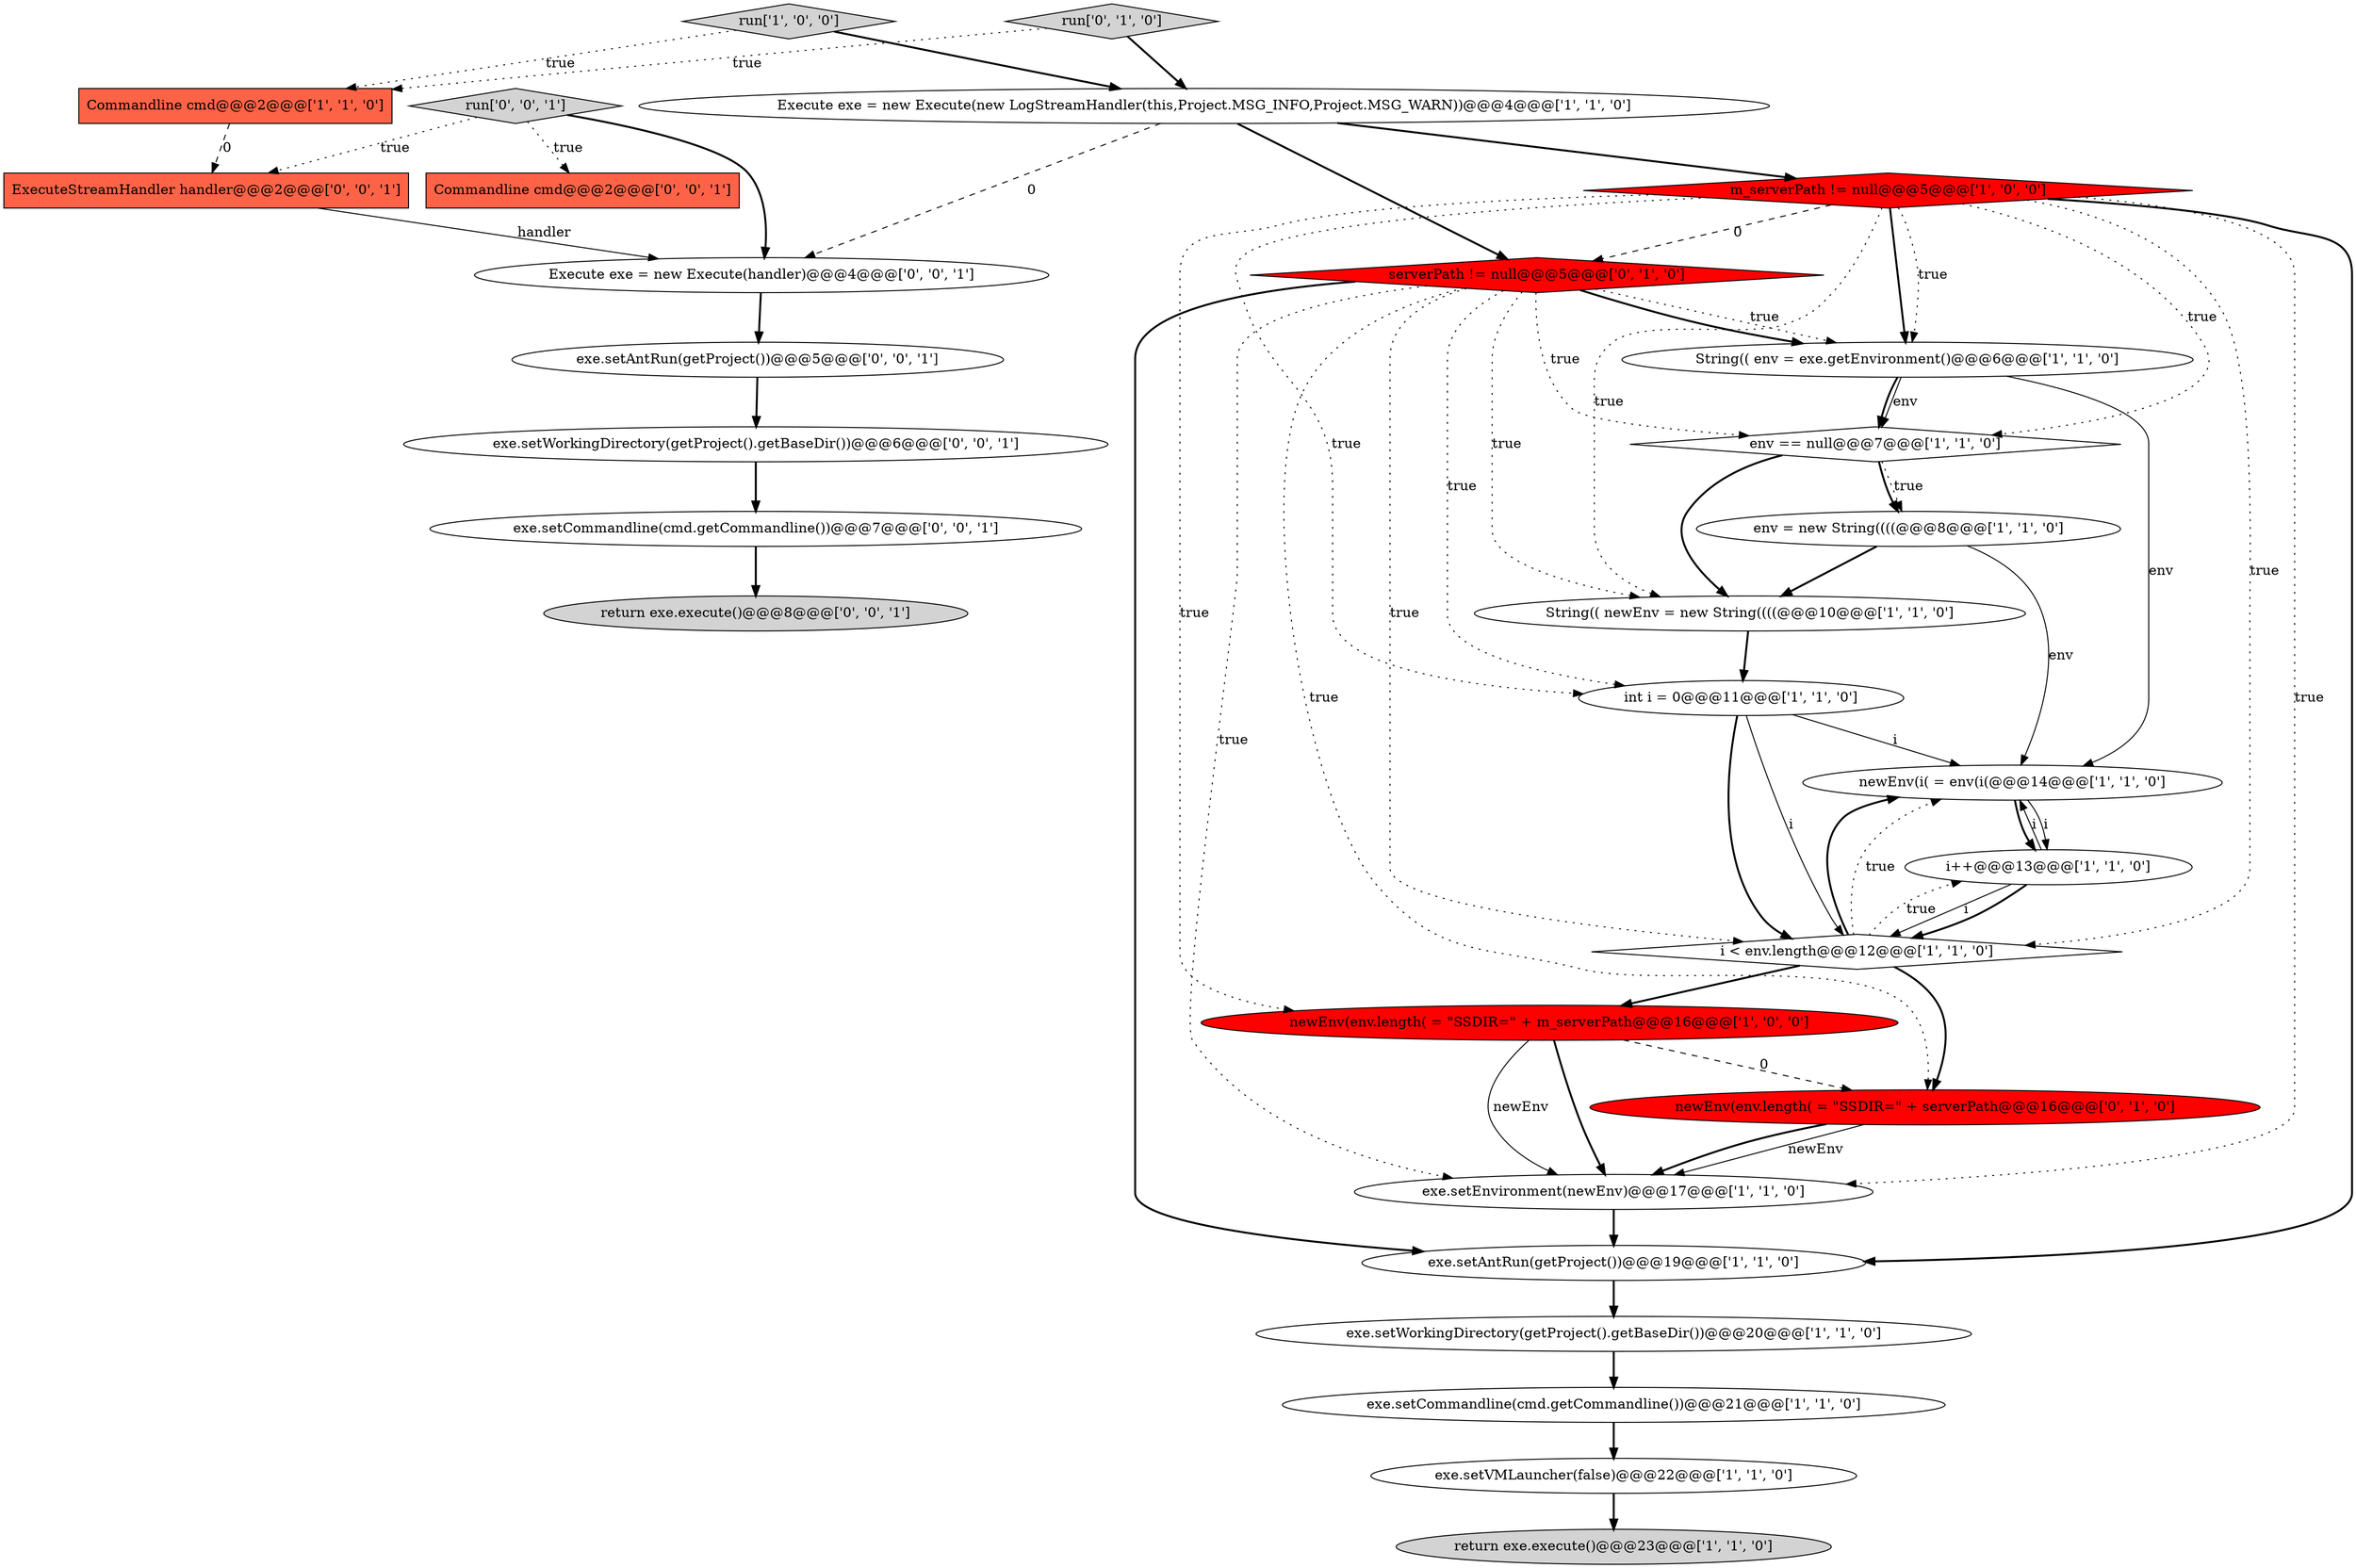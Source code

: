 digraph {
9 [style = filled, label = "exe.setCommandline(cmd.getCommandline())@@@21@@@['1', '1', '0']", fillcolor = white, shape = ellipse image = "AAA0AAABBB1BBB"];
2 [style = filled, label = "exe.setEnvironment(newEnv)@@@17@@@['1', '1', '0']", fillcolor = white, shape = ellipse image = "AAA0AAABBB1BBB"];
0 [style = filled, label = "i++@@@13@@@['1', '1', '0']", fillcolor = white, shape = ellipse image = "AAA0AAABBB1BBB"];
27 [style = filled, label = "Commandline cmd@@@2@@@['0', '0', '1']", fillcolor = tomato, shape = box image = "AAA0AAABBB3BBB"];
29 [style = filled, label = "exe.setAntRun(getProject())@@@5@@@['0', '0', '1']", fillcolor = white, shape = ellipse image = "AAA0AAABBB3BBB"];
1 [style = filled, label = "int i = 0@@@11@@@['1', '1', '0']", fillcolor = white, shape = ellipse image = "AAA0AAABBB1BBB"];
25 [style = filled, label = "exe.setCommandline(cmd.getCommandline())@@@7@@@['0', '0', '1']", fillcolor = white, shape = ellipse image = "AAA0AAABBB3BBB"];
22 [style = filled, label = "return exe.execute()@@@8@@@['0', '0', '1']", fillcolor = lightgray, shape = ellipse image = "AAA0AAABBB3BBB"];
13 [style = filled, label = "run['1', '0', '0']", fillcolor = lightgray, shape = diamond image = "AAA0AAABBB1BBB"];
26 [style = filled, label = "run['0', '0', '1']", fillcolor = lightgray, shape = diamond image = "AAA0AAABBB3BBB"];
7 [style = filled, label = "Execute exe = new Execute(new LogStreamHandler(this,Project.MSG_INFO,Project.MSG_WARN))@@@4@@@['1', '1', '0']", fillcolor = white, shape = ellipse image = "AAA0AAABBB1BBB"];
14 [style = filled, label = "env = new String((((@@@8@@@['1', '1', '0']", fillcolor = white, shape = ellipse image = "AAA0AAABBB1BBB"];
24 [style = filled, label = "exe.setWorkingDirectory(getProject().getBaseDir())@@@6@@@['0', '0', '1']", fillcolor = white, shape = ellipse image = "AAA0AAABBB3BBB"];
6 [style = filled, label = "exe.setVMLauncher(false)@@@22@@@['1', '1', '0']", fillcolor = white, shape = ellipse image = "AAA0AAABBB1BBB"];
12 [style = filled, label = "newEnv(i( = env(i(@@@14@@@['1', '1', '0']", fillcolor = white, shape = ellipse image = "AAA0AAABBB1BBB"];
19 [style = filled, label = "run['0', '1', '0']", fillcolor = lightgray, shape = diamond image = "AAA0AAABBB2BBB"];
3 [style = filled, label = "return exe.execute()@@@23@@@['1', '1', '0']", fillcolor = lightgray, shape = ellipse image = "AAA0AAABBB1BBB"];
4 [style = filled, label = "m_serverPath != null@@@5@@@['1', '0', '0']", fillcolor = red, shape = diamond image = "AAA1AAABBB1BBB"];
18 [style = filled, label = "i < env.length@@@12@@@['1', '1', '0']", fillcolor = white, shape = diamond image = "AAA0AAABBB1BBB"];
8 [style = filled, label = "Commandline cmd@@@2@@@['1', '1', '0']", fillcolor = tomato, shape = box image = "AAA0AAABBB1BBB"];
15 [style = filled, label = "String(( newEnv = new String((((@@@10@@@['1', '1', '0']", fillcolor = white, shape = ellipse image = "AAA0AAABBB1BBB"];
28 [style = filled, label = "ExecuteStreamHandler handler@@@2@@@['0', '0', '1']", fillcolor = tomato, shape = box image = "AAA0AAABBB3BBB"];
10 [style = filled, label = "String(( env = exe.getEnvironment()@@@6@@@['1', '1', '0']", fillcolor = white, shape = ellipse image = "AAA0AAABBB1BBB"];
16 [style = filled, label = "newEnv(env.length( = \"SSDIR=\" + m_serverPath@@@16@@@['1', '0', '0']", fillcolor = red, shape = ellipse image = "AAA1AAABBB1BBB"];
20 [style = filled, label = "serverPath != null@@@5@@@['0', '1', '0']", fillcolor = red, shape = diamond image = "AAA1AAABBB2BBB"];
21 [style = filled, label = "newEnv(env.length( = \"SSDIR=\" + serverPath@@@16@@@['0', '1', '0']", fillcolor = red, shape = ellipse image = "AAA1AAABBB2BBB"];
23 [style = filled, label = "Execute exe = new Execute(handler)@@@4@@@['0', '0', '1']", fillcolor = white, shape = ellipse image = "AAA0AAABBB3BBB"];
5 [style = filled, label = "exe.setWorkingDirectory(getProject().getBaseDir())@@@20@@@['1', '1', '0']", fillcolor = white, shape = ellipse image = "AAA0AAABBB1BBB"];
11 [style = filled, label = "env == null@@@7@@@['1', '1', '0']", fillcolor = white, shape = diamond image = "AAA0AAABBB1BBB"];
17 [style = filled, label = "exe.setAntRun(getProject())@@@19@@@['1', '1', '0']", fillcolor = white, shape = ellipse image = "AAA0AAABBB1BBB"];
2->17 [style = bold, label=""];
4->10 [style = bold, label=""];
6->3 [style = bold, label=""];
4->18 [style = dotted, label="true"];
17->5 [style = bold, label=""];
20->17 [style = bold, label=""];
21->2 [style = solid, label="newEnv"];
7->23 [style = dashed, label="0"];
14->12 [style = solid, label="env"];
4->17 [style = bold, label=""];
0->18 [style = solid, label="i"];
5->9 [style = bold, label=""];
25->22 [style = bold, label=""];
20->11 [style = dotted, label="true"];
11->14 [style = bold, label=""];
4->1 [style = dotted, label="true"];
4->10 [style = dotted, label="true"];
0->12 [style = solid, label="i"];
12->0 [style = solid, label="i"];
16->2 [style = solid, label="newEnv"];
26->27 [style = dotted, label="true"];
11->14 [style = dotted, label="true"];
18->12 [style = bold, label=""];
4->11 [style = dotted, label="true"];
1->18 [style = bold, label=""];
20->21 [style = dotted, label="true"];
7->4 [style = bold, label=""];
7->20 [style = bold, label=""];
4->15 [style = dotted, label="true"];
16->2 [style = bold, label=""];
10->12 [style = solid, label="env"];
28->23 [style = solid, label="handler"];
8->28 [style = dashed, label="0"];
12->0 [style = bold, label=""];
16->21 [style = dashed, label="0"];
19->8 [style = dotted, label="true"];
11->15 [style = bold, label=""];
9->6 [style = bold, label=""];
21->2 [style = bold, label=""];
20->10 [style = bold, label=""];
10->11 [style = solid, label="env"];
1->18 [style = solid, label="i"];
23->29 [style = bold, label=""];
18->12 [style = dotted, label="true"];
10->11 [style = bold, label=""];
20->1 [style = dotted, label="true"];
13->8 [style = dotted, label="true"];
4->20 [style = dashed, label="0"];
13->7 [style = bold, label=""];
24->25 [style = bold, label=""];
26->28 [style = dotted, label="true"];
1->12 [style = solid, label="i"];
26->23 [style = bold, label=""];
20->10 [style = dotted, label="true"];
20->18 [style = dotted, label="true"];
18->0 [style = dotted, label="true"];
20->2 [style = dotted, label="true"];
0->18 [style = bold, label=""];
14->15 [style = bold, label=""];
4->16 [style = dotted, label="true"];
18->21 [style = bold, label=""];
29->24 [style = bold, label=""];
19->7 [style = bold, label=""];
4->2 [style = dotted, label="true"];
20->15 [style = dotted, label="true"];
15->1 [style = bold, label=""];
18->16 [style = bold, label=""];
}
